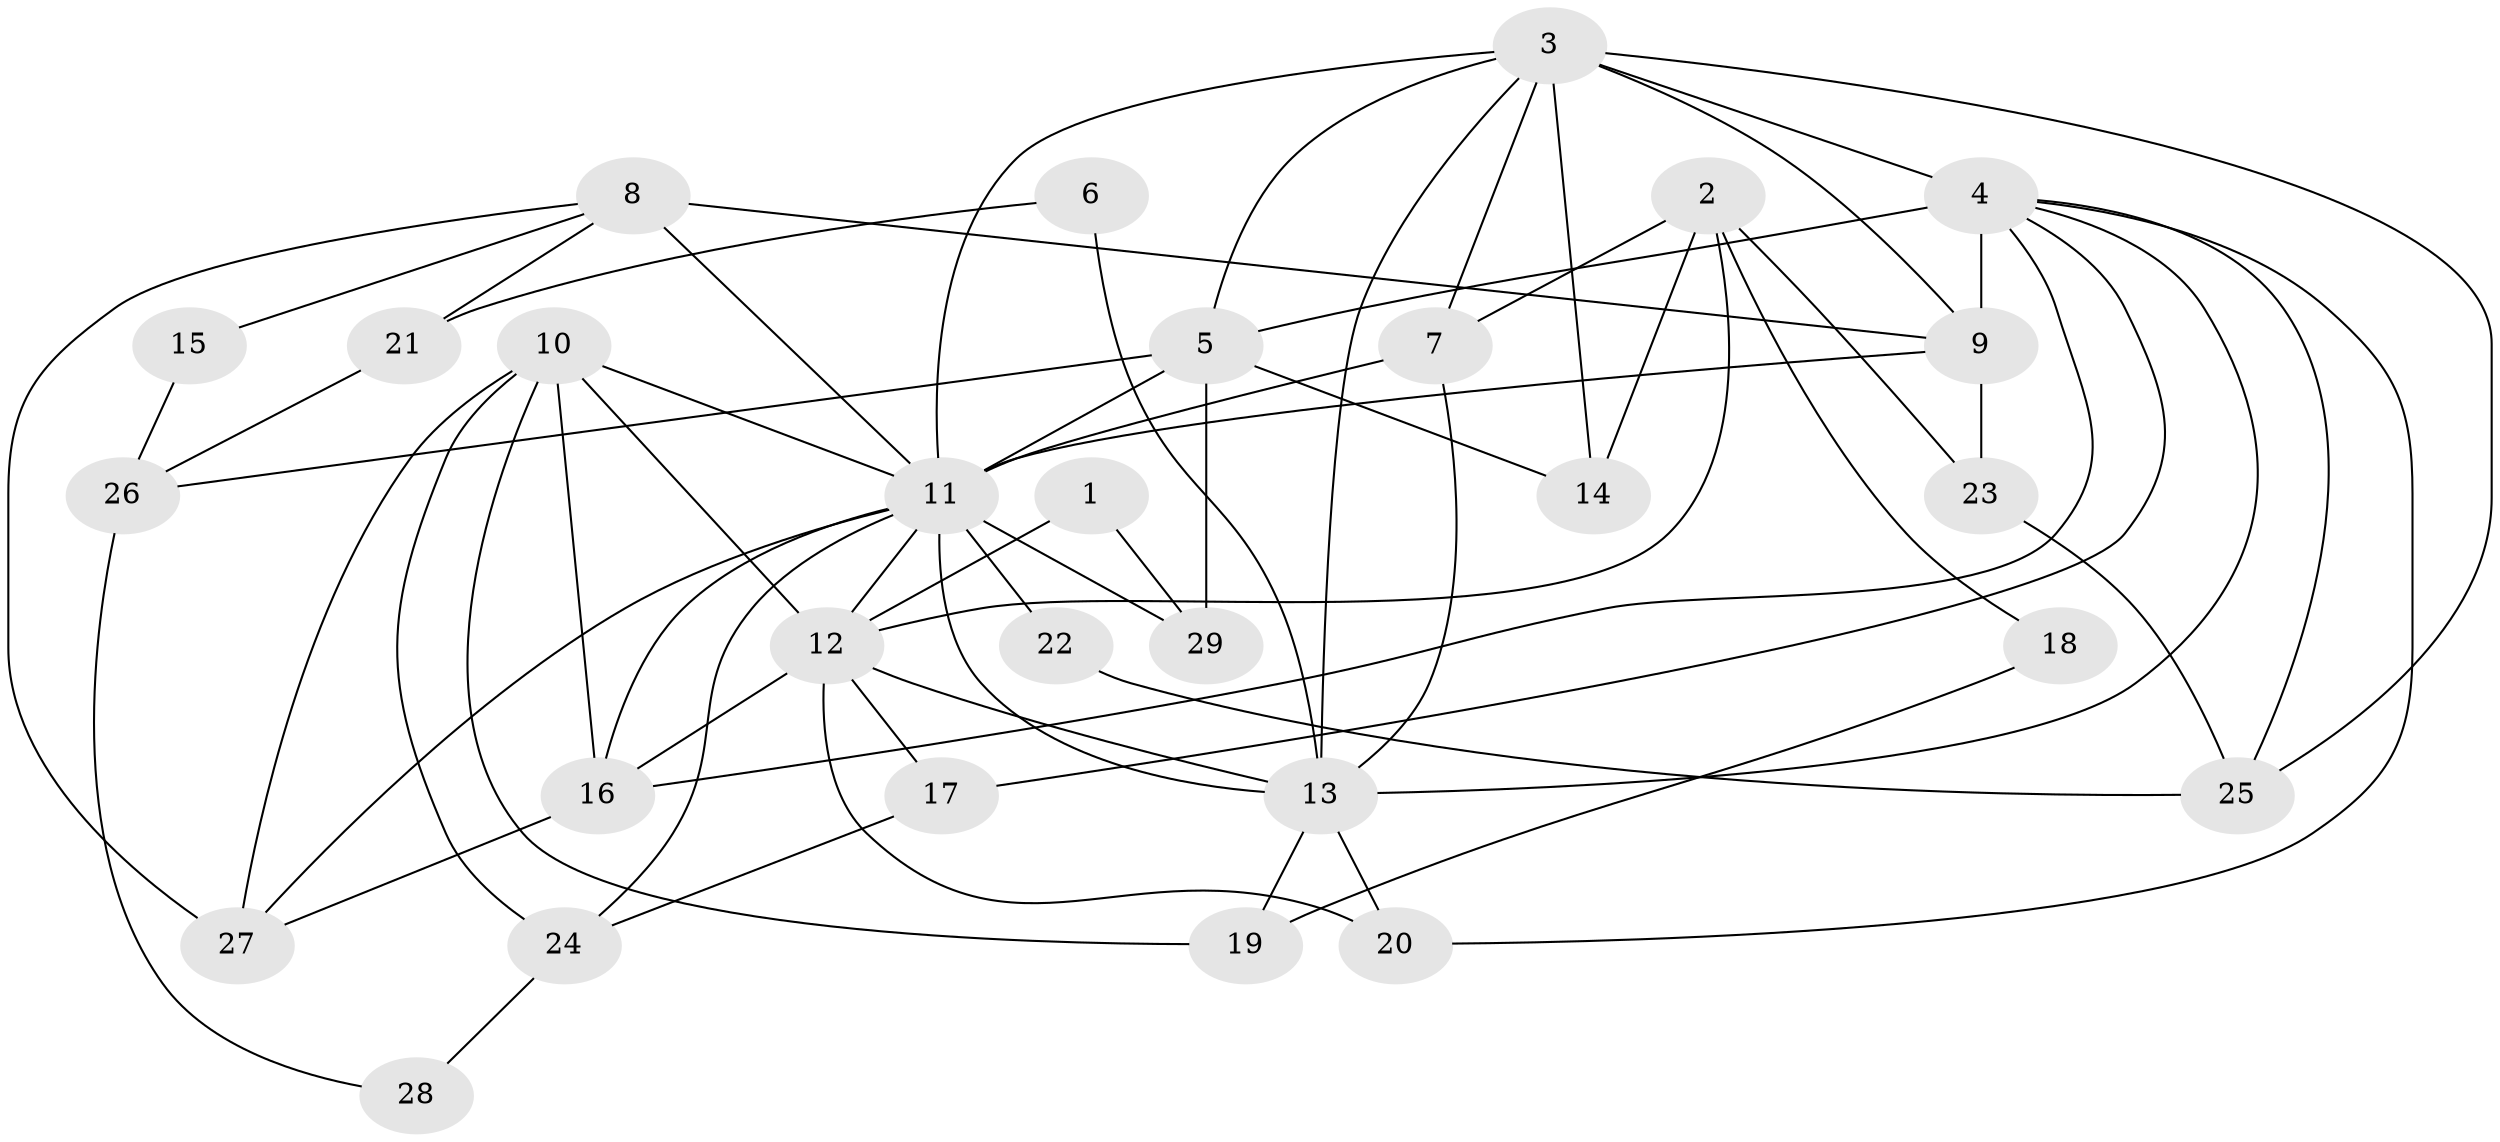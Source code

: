 // original degree distribution, {2: 0.10344827586206896, 5: 0.13793103448275862, 6: 0.10344827586206896, 4: 0.20689655172413793, 3: 0.3793103448275862, 7: 0.034482758620689655, 8: 0.034482758620689655}
// Generated by graph-tools (version 1.1) at 2025/36/03/09/25 02:36:13]
// undirected, 29 vertices, 65 edges
graph export_dot {
graph [start="1"]
  node [color=gray90,style=filled];
  1;
  2;
  3;
  4;
  5;
  6;
  7;
  8;
  9;
  10;
  11;
  12;
  13;
  14;
  15;
  16;
  17;
  18;
  19;
  20;
  21;
  22;
  23;
  24;
  25;
  26;
  27;
  28;
  29;
  1 -- 12 [weight=1.0];
  1 -- 29 [weight=1.0];
  2 -- 7 [weight=1.0];
  2 -- 12 [weight=1.0];
  2 -- 14 [weight=1.0];
  2 -- 18 [weight=1.0];
  2 -- 23 [weight=1.0];
  3 -- 4 [weight=4.0];
  3 -- 5 [weight=1.0];
  3 -- 7 [weight=1.0];
  3 -- 9 [weight=1.0];
  3 -- 11 [weight=3.0];
  3 -- 13 [weight=1.0];
  3 -- 14 [weight=1.0];
  3 -- 25 [weight=1.0];
  4 -- 5 [weight=1.0];
  4 -- 9 [weight=1.0];
  4 -- 13 [weight=1.0];
  4 -- 16 [weight=1.0];
  4 -- 17 [weight=1.0];
  4 -- 20 [weight=1.0];
  4 -- 25 [weight=1.0];
  5 -- 11 [weight=2.0];
  5 -- 14 [weight=1.0];
  5 -- 26 [weight=1.0];
  5 -- 29 [weight=1.0];
  6 -- 13 [weight=2.0];
  6 -- 21 [weight=1.0];
  7 -- 11 [weight=1.0];
  7 -- 13 [weight=2.0];
  8 -- 9 [weight=1.0];
  8 -- 11 [weight=2.0];
  8 -- 15 [weight=1.0];
  8 -- 21 [weight=1.0];
  8 -- 27 [weight=1.0];
  9 -- 11 [weight=1.0];
  9 -- 23 [weight=1.0];
  10 -- 11 [weight=2.0];
  10 -- 12 [weight=2.0];
  10 -- 16 [weight=1.0];
  10 -- 19 [weight=1.0];
  10 -- 24 [weight=1.0];
  10 -- 27 [weight=3.0];
  11 -- 12 [weight=1.0];
  11 -- 13 [weight=2.0];
  11 -- 16 [weight=1.0];
  11 -- 22 [weight=1.0];
  11 -- 24 [weight=1.0];
  11 -- 27 [weight=1.0];
  11 -- 29 [weight=1.0];
  12 -- 13 [weight=3.0];
  12 -- 16 [weight=1.0];
  12 -- 17 [weight=1.0];
  12 -- 20 [weight=1.0];
  13 -- 19 [weight=1.0];
  13 -- 20 [weight=1.0];
  15 -- 26 [weight=1.0];
  16 -- 27 [weight=1.0];
  17 -- 24 [weight=1.0];
  18 -- 19 [weight=1.0];
  21 -- 26 [weight=1.0];
  22 -- 25 [weight=1.0];
  23 -- 25 [weight=1.0];
  24 -- 28 [weight=1.0];
  26 -- 28 [weight=1.0];
}
